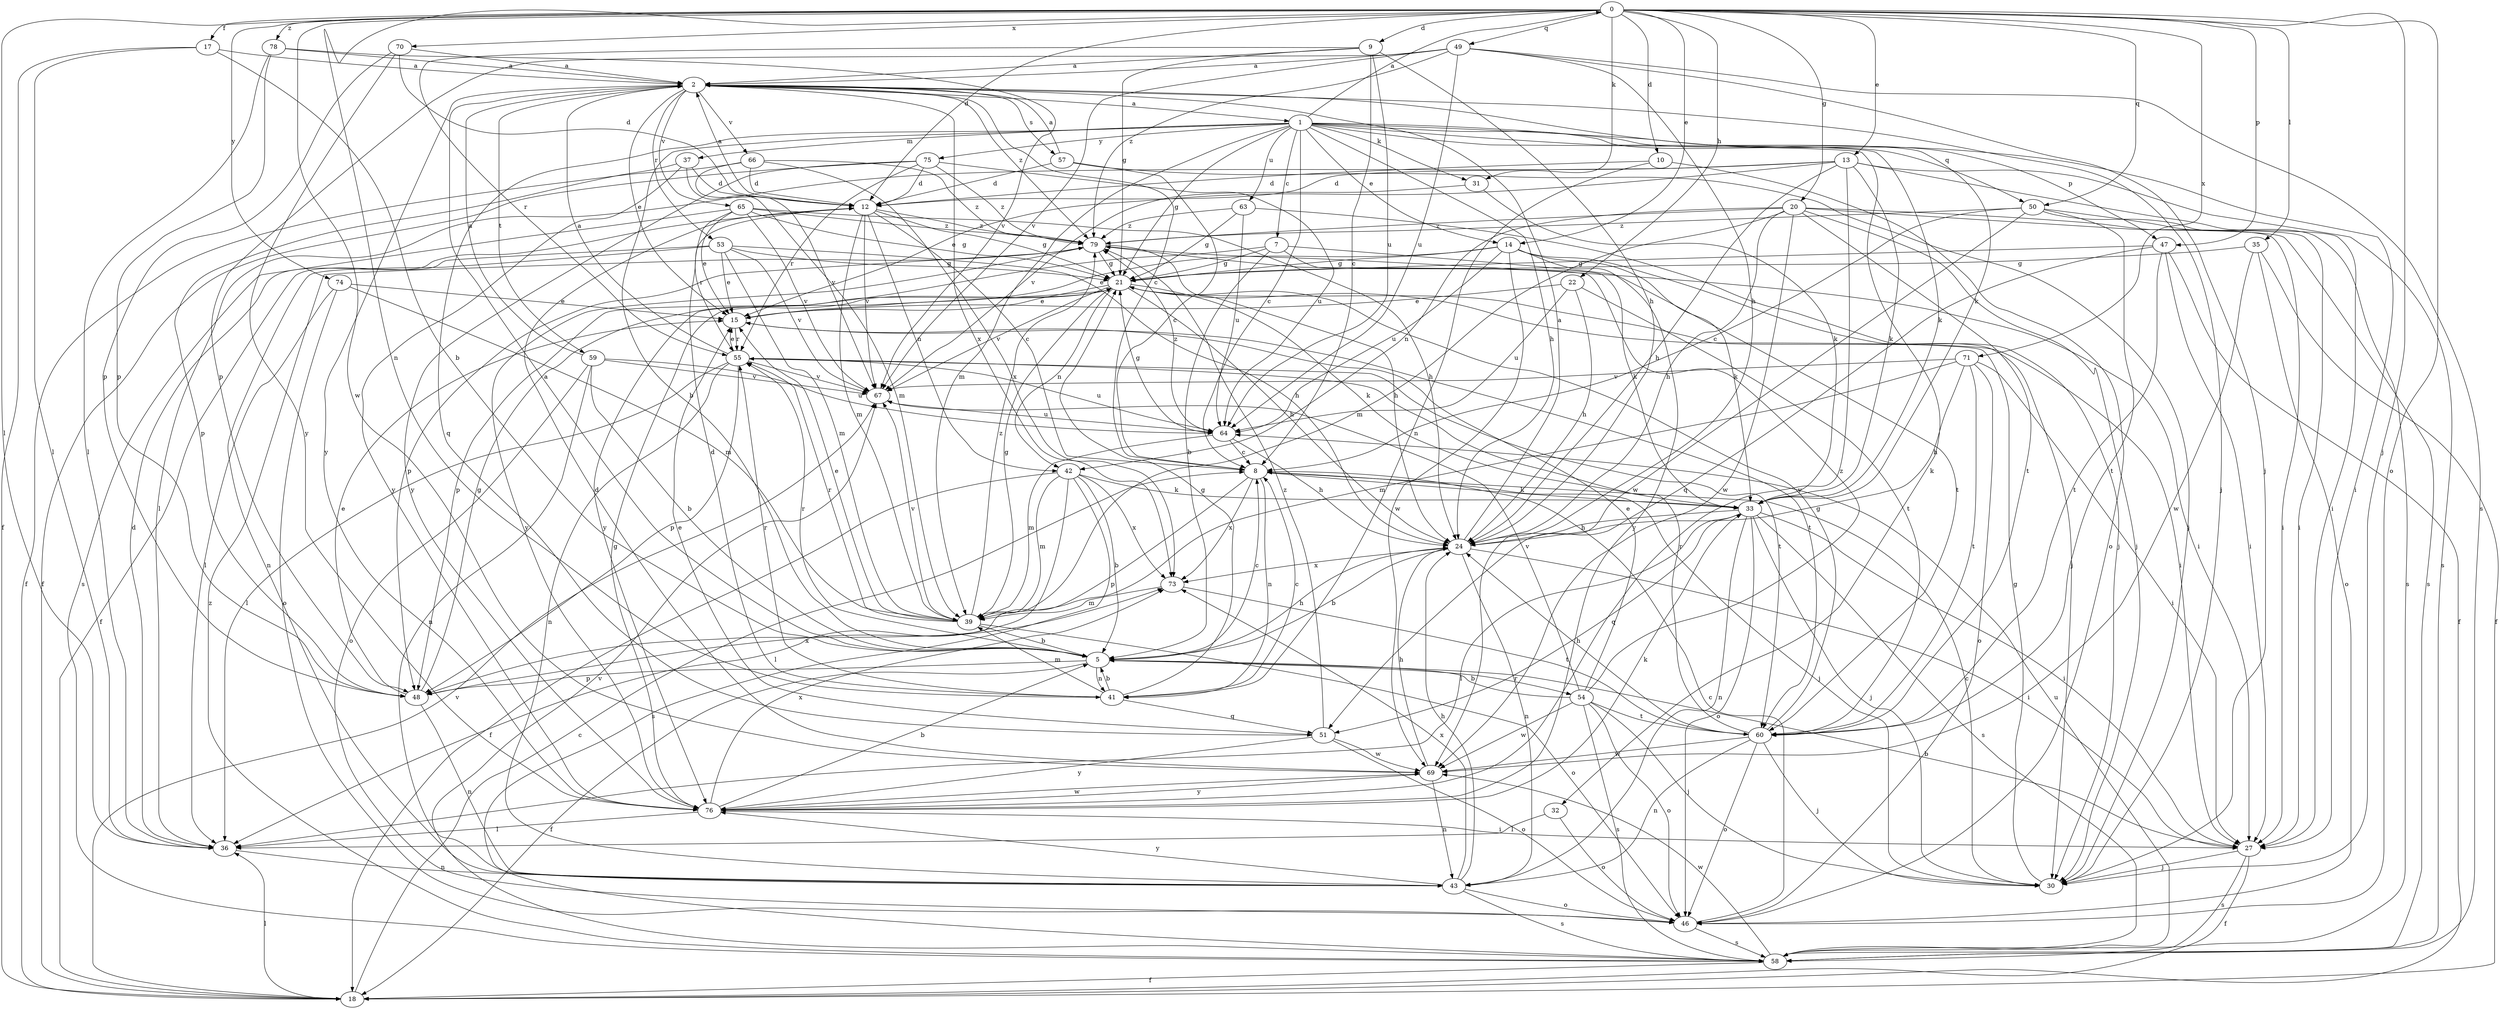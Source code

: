 strict digraph  {
0;
1;
2;
5;
7;
8;
9;
10;
12;
13;
14;
15;
17;
18;
20;
21;
22;
24;
27;
30;
31;
32;
33;
35;
36;
37;
39;
41;
42;
43;
46;
47;
48;
49;
50;
51;
53;
54;
55;
57;
58;
59;
60;
63;
64;
65;
66;
67;
69;
70;
71;
73;
74;
75;
76;
78;
79;
0 -> 9  [label=d];
0 -> 10  [label=d];
0 -> 12  [label=d];
0 -> 13  [label=e];
0 -> 14  [label=e];
0 -> 17  [label=f];
0 -> 20  [label=g];
0 -> 22  [label=h];
0 -> 30  [label=j];
0 -> 31  [label=k];
0 -> 35  [label=l];
0 -> 36  [label=l];
0 -> 41  [label=n];
0 -> 46  [label=o];
0 -> 47  [label=p];
0 -> 49  [label=q];
0 -> 50  [label=q];
0 -> 69  [label=w];
0 -> 70  [label=x];
0 -> 71  [label=x];
0 -> 74  [label=y];
0 -> 78  [label=z];
1 -> 0  [label=a];
1 -> 5  [label=b];
1 -> 7  [label=c];
1 -> 8  [label=c];
1 -> 14  [label=e];
1 -> 21  [label=g];
1 -> 24  [label=h];
1 -> 27  [label=i];
1 -> 31  [label=k];
1 -> 32  [label=k];
1 -> 33  [label=k];
1 -> 37  [label=m];
1 -> 39  [label=m];
1 -> 47  [label=p];
1 -> 50  [label=q];
1 -> 51  [label=q];
1 -> 63  [label=u];
1 -> 75  [label=y];
2 -> 1  [label=a];
2 -> 8  [label=c];
2 -> 15  [label=e];
2 -> 30  [label=j];
2 -> 33  [label=k];
2 -> 53  [label=r];
2 -> 57  [label=s];
2 -> 59  [label=t];
2 -> 65  [label=v];
2 -> 66  [label=v];
2 -> 73  [label=x];
2 -> 76  [label=y];
2 -> 79  [label=z];
5 -> 2  [label=a];
5 -> 8  [label=c];
5 -> 18  [label=f];
5 -> 24  [label=h];
5 -> 41  [label=n];
5 -> 48  [label=p];
5 -> 54  [label=r];
5 -> 55  [label=r];
7 -> 5  [label=b];
7 -> 21  [label=g];
7 -> 33  [label=k];
7 -> 60  [label=t];
7 -> 76  [label=y];
8 -> 30  [label=j];
8 -> 33  [label=k];
8 -> 41  [label=n];
8 -> 48  [label=p];
8 -> 73  [label=x];
9 -> 2  [label=a];
9 -> 8  [label=c];
9 -> 21  [label=g];
9 -> 24  [label=h];
9 -> 55  [label=r];
9 -> 64  [label=u];
10 -> 12  [label=d];
10 -> 41  [label=n];
10 -> 46  [label=o];
12 -> 2  [label=a];
12 -> 8  [label=c];
12 -> 21  [label=g];
12 -> 39  [label=m];
12 -> 42  [label=n];
12 -> 67  [label=v];
12 -> 79  [label=z];
13 -> 12  [label=d];
13 -> 15  [label=e];
13 -> 24  [label=h];
13 -> 27  [label=i];
13 -> 33  [label=k];
13 -> 36  [label=l];
13 -> 58  [label=s];
13 -> 76  [label=y];
14 -> 15  [label=e];
14 -> 21  [label=g];
14 -> 30  [label=j];
14 -> 33  [label=k];
14 -> 64  [label=u];
14 -> 69  [label=w];
14 -> 76  [label=y];
15 -> 55  [label=r];
15 -> 60  [label=t];
17 -> 2  [label=a];
17 -> 5  [label=b];
17 -> 18  [label=f];
17 -> 36  [label=l];
18 -> 8  [label=c];
18 -> 36  [label=l];
18 -> 67  [label=v];
20 -> 24  [label=h];
20 -> 27  [label=i];
20 -> 30  [label=j];
20 -> 39  [label=m];
20 -> 42  [label=n];
20 -> 58  [label=s];
20 -> 60  [label=t];
20 -> 69  [label=w];
20 -> 79  [label=z];
21 -> 15  [label=e];
21 -> 24  [label=h];
21 -> 27  [label=i];
21 -> 33  [label=k];
21 -> 42  [label=n];
21 -> 48  [label=p];
21 -> 67  [label=v];
22 -> 15  [label=e];
22 -> 24  [label=h];
22 -> 60  [label=t];
22 -> 64  [label=u];
24 -> 2  [label=a];
24 -> 5  [label=b];
24 -> 27  [label=i];
24 -> 43  [label=n];
24 -> 73  [label=x];
27 -> 5  [label=b];
27 -> 18  [label=f];
27 -> 30  [label=j];
27 -> 58  [label=s];
30 -> 8  [label=c];
30 -> 21  [label=g];
31 -> 33  [label=k];
31 -> 67  [label=v];
32 -> 36  [label=l];
32 -> 46  [label=o];
33 -> 24  [label=h];
33 -> 27  [label=i];
33 -> 30  [label=j];
33 -> 36  [label=l];
33 -> 43  [label=n];
33 -> 46  [label=o];
33 -> 51  [label=q];
33 -> 58  [label=s];
35 -> 18  [label=f];
35 -> 21  [label=g];
35 -> 46  [label=o];
35 -> 69  [label=w];
36 -> 12  [label=d];
36 -> 43  [label=n];
37 -> 12  [label=d];
37 -> 39  [label=m];
37 -> 48  [label=p];
37 -> 76  [label=y];
39 -> 5  [label=b];
39 -> 15  [label=e];
39 -> 21  [label=g];
39 -> 46  [label=o];
39 -> 55  [label=r];
39 -> 67  [label=v];
39 -> 79  [label=z];
41 -> 5  [label=b];
41 -> 8  [label=c];
41 -> 12  [label=d];
41 -> 21  [label=g];
41 -> 39  [label=m];
41 -> 51  [label=q];
41 -> 55  [label=r];
42 -> 5  [label=b];
42 -> 18  [label=f];
42 -> 33  [label=k];
42 -> 36  [label=l];
42 -> 39  [label=m];
42 -> 58  [label=s];
42 -> 73  [label=x];
43 -> 24  [label=h];
43 -> 46  [label=o];
43 -> 58  [label=s];
43 -> 73  [label=x];
43 -> 76  [label=y];
46 -> 8  [label=c];
46 -> 58  [label=s];
47 -> 18  [label=f];
47 -> 21  [label=g];
47 -> 27  [label=i];
47 -> 51  [label=q];
47 -> 60  [label=t];
48 -> 15  [label=e];
48 -> 21  [label=g];
48 -> 43  [label=n];
48 -> 73  [label=x];
49 -> 2  [label=a];
49 -> 24  [label=h];
49 -> 30  [label=j];
49 -> 48  [label=p];
49 -> 58  [label=s];
49 -> 64  [label=u];
49 -> 67  [label=v];
49 -> 79  [label=z];
50 -> 8  [label=c];
50 -> 27  [label=i];
50 -> 58  [label=s];
50 -> 60  [label=t];
50 -> 69  [label=w];
50 -> 79  [label=z];
51 -> 15  [label=e];
51 -> 46  [label=o];
51 -> 69  [label=w];
51 -> 76  [label=y];
51 -> 79  [label=z];
53 -> 15  [label=e];
53 -> 18  [label=f];
53 -> 21  [label=g];
53 -> 24  [label=h];
53 -> 39  [label=m];
53 -> 43  [label=n];
53 -> 67  [label=v];
54 -> 5  [label=b];
54 -> 15  [label=e];
54 -> 30  [label=j];
54 -> 46  [label=o];
54 -> 58  [label=s];
54 -> 60  [label=t];
54 -> 67  [label=v];
54 -> 69  [label=w];
54 -> 79  [label=z];
55 -> 2  [label=a];
55 -> 15  [label=e];
55 -> 36  [label=l];
55 -> 43  [label=n];
55 -> 48  [label=p];
55 -> 60  [label=t];
55 -> 64  [label=u];
55 -> 67  [label=v];
57 -> 2  [label=a];
57 -> 8  [label=c];
57 -> 12  [label=d];
57 -> 30  [label=j];
58 -> 18  [label=f];
58 -> 64  [label=u];
58 -> 67  [label=v];
58 -> 69  [label=w];
58 -> 79  [label=z];
59 -> 2  [label=a];
59 -> 5  [label=b];
59 -> 43  [label=n];
59 -> 46  [label=o];
59 -> 64  [label=u];
59 -> 67  [label=v];
60 -> 21  [label=g];
60 -> 24  [label=h];
60 -> 30  [label=j];
60 -> 43  [label=n];
60 -> 46  [label=o];
60 -> 55  [label=r];
60 -> 69  [label=w];
63 -> 21  [label=g];
63 -> 30  [label=j];
63 -> 64  [label=u];
63 -> 79  [label=z];
64 -> 8  [label=c];
64 -> 21  [label=g];
64 -> 24  [label=h];
64 -> 39  [label=m];
64 -> 79  [label=z];
65 -> 15  [label=e];
65 -> 21  [label=g];
65 -> 24  [label=h];
65 -> 55  [label=r];
65 -> 58  [label=s];
65 -> 67  [label=v];
65 -> 79  [label=z];
66 -> 12  [label=d];
66 -> 18  [label=f];
66 -> 67  [label=v];
66 -> 73  [label=x];
66 -> 79  [label=z];
67 -> 64  [label=u];
69 -> 12  [label=d];
69 -> 24  [label=h];
69 -> 43  [label=n];
69 -> 76  [label=y];
70 -> 2  [label=a];
70 -> 12  [label=d];
70 -> 48  [label=p];
70 -> 76  [label=y];
71 -> 24  [label=h];
71 -> 27  [label=i];
71 -> 39  [label=m];
71 -> 46  [label=o];
71 -> 60  [label=t];
71 -> 67  [label=v];
73 -> 39  [label=m];
73 -> 60  [label=t];
74 -> 15  [label=e];
74 -> 36  [label=l];
74 -> 39  [label=m];
74 -> 46  [label=o];
75 -> 12  [label=d];
75 -> 18  [label=f];
75 -> 55  [label=r];
75 -> 64  [label=u];
75 -> 76  [label=y];
75 -> 79  [label=z];
76 -> 5  [label=b];
76 -> 21  [label=g];
76 -> 27  [label=i];
76 -> 33  [label=k];
76 -> 36  [label=l];
76 -> 69  [label=w];
76 -> 73  [label=x];
78 -> 2  [label=a];
78 -> 36  [label=l];
78 -> 48  [label=p];
78 -> 67  [label=v];
79 -> 21  [label=g];
79 -> 24  [label=h];
79 -> 27  [label=i];
79 -> 48  [label=p];
79 -> 76  [label=y];
}
